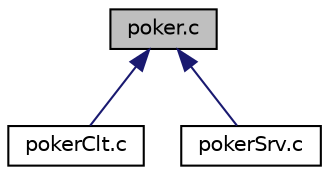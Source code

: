 digraph "poker.c"
{
  edge [fontname="Helvetica",fontsize="10",labelfontname="Helvetica",labelfontsize="10"];
  node [fontname="Helvetica",fontsize="10",shape=record];
  Node1 [label="poker.c",height=0.2,width=0.4,color="black", fillcolor="grey75", style="filled", fontcolor="black"];
  Node1 -> Node2 [dir="back",color="midnightblue",fontsize="10",style="solid",fontname="Helvetica"];
  Node2 [label="pokerClt.c",height=0.2,width=0.4,color="black", fillcolor="white", style="filled",URL="$poker_clt_8c.html",tooltip="Ce programme est le programme executé par les clients. "];
  Node1 -> Node3 [dir="back",color="midnightblue",fontsize="10",style="solid",fontname="Helvetica"];
  Node3 [label="pokerSrv.c",height=0.2,width=0.4,color="black", fillcolor="white", style="filled",URL="$poker_srv_8c.html",tooltip="Ce programme est le programme executé par le serveur. "];
}
